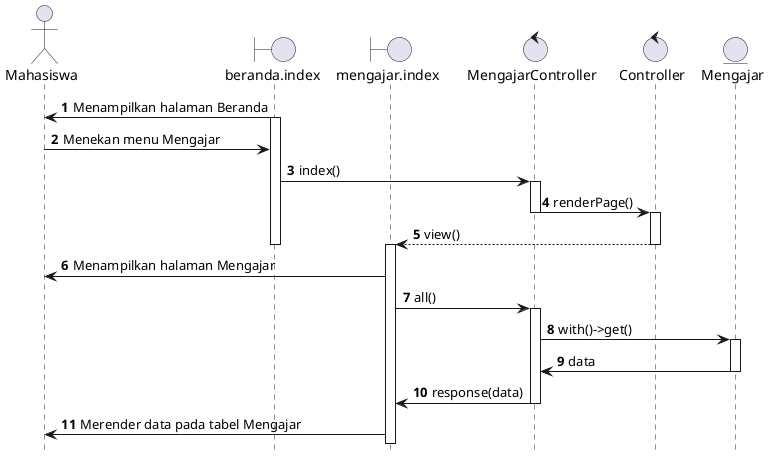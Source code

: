 @startuml sequence_diagram_lihat_pengajaran
hide footbox
autonumber

actor Mahasiswa
boundary beranda.index
boundary mengajar.index
control MengajarController
control Controller
entity Mengajar

beranda.index -> Mahasiswa : Menampilkan halaman Beranda

activate beranda.index

Mahasiswa -> beranda.index : Menekan menu Mengajar

beranda.index -> MengajarController : index()

activate MengajarController

MengajarController -> Controller : renderPage()

deactivate MengajarController

activate Controller

Controller --> mengajar.index : view()

deactivate beranda.index

activate mengajar.index

deactivate Controller

mengajar.index -> Mahasiswa : Menampilkan halaman Mengajar

mengajar.index -> MengajarController  : all()

activate MengajarController

MengajarController -> Mengajar : with()->get()

activate Mengajar

Mengajar -> MengajarController : data

deactivate Mengajar

MengajarController -> mengajar.index : response(data)

deactivate MengajarController

mengajar.index -> Mahasiswa : Merender data pada tabel Mengajar

@enduml